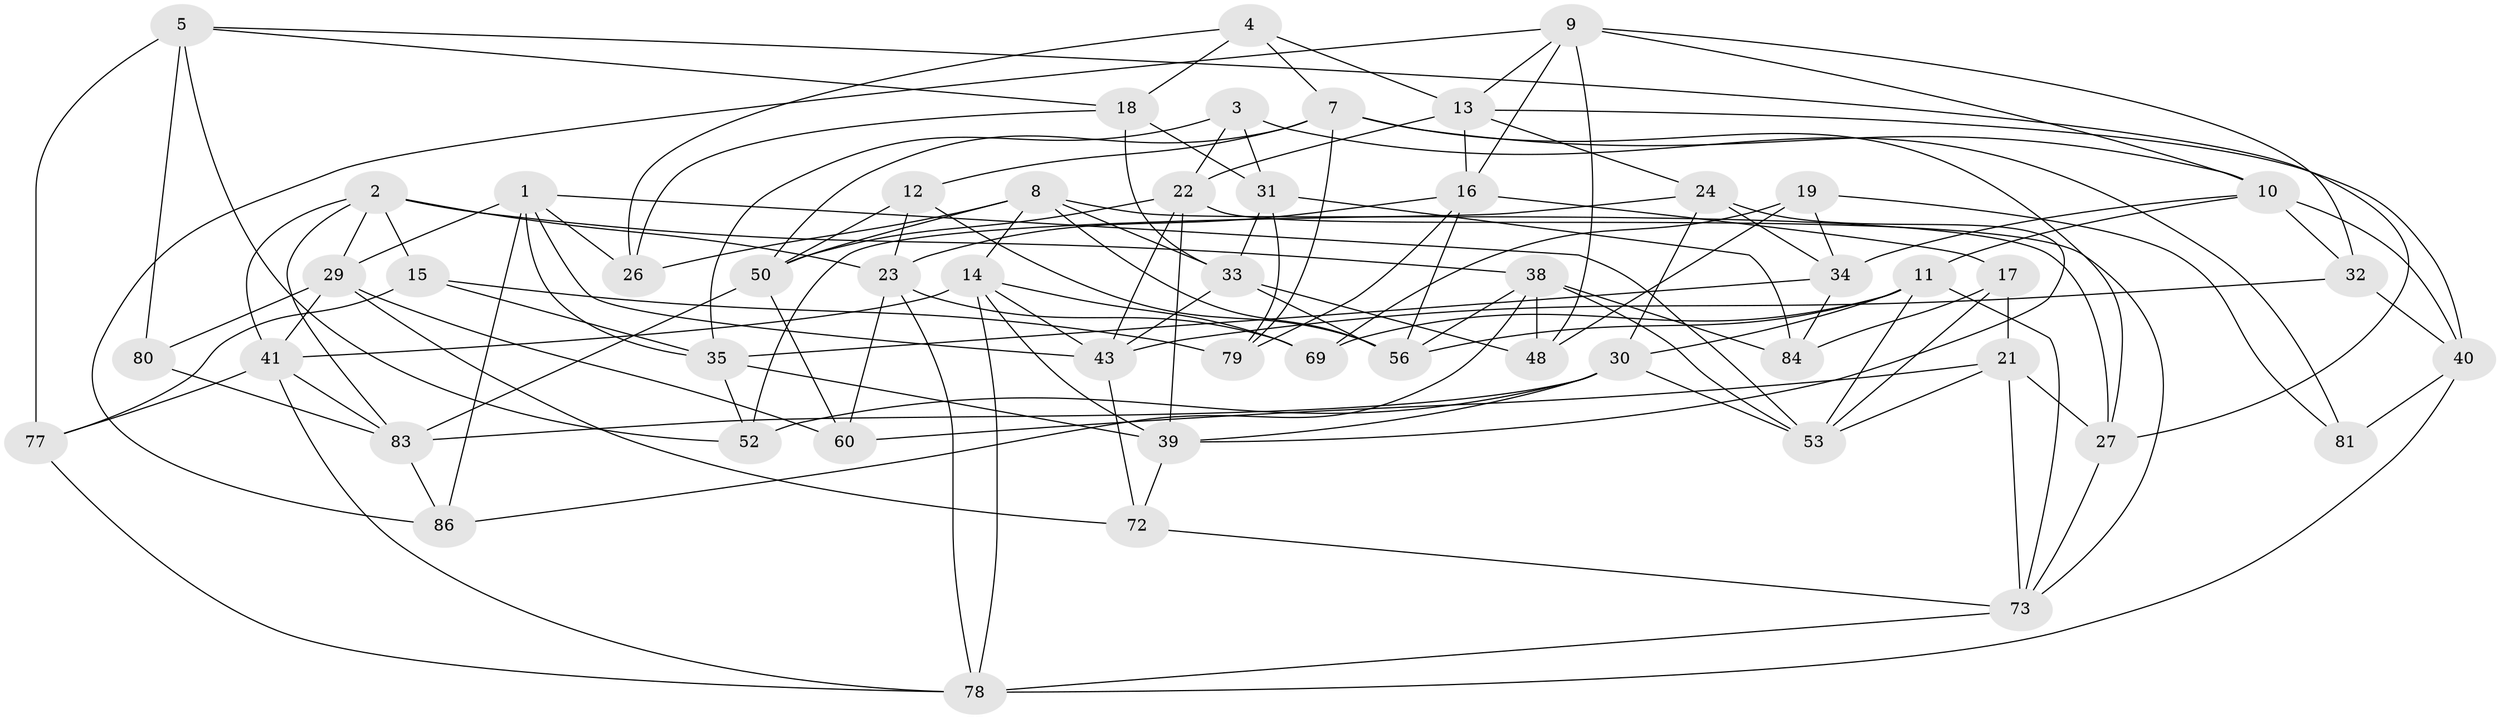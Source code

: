 // original degree distribution, {4: 1.0}
// Generated by graph-tools (version 1.1) at 2025/42/03/06/25 10:42:22]
// undirected, 53 vertices, 135 edges
graph export_dot {
graph [start="1"]
  node [color=gray90,style=filled];
  1 [super="+6"];
  2 [super="+25"];
  3;
  4;
  5 [super="+47"];
  7 [super="+57"];
  8 [super="+70"];
  9 [super="+28"];
  10 [super="+65"];
  11 [super="+36"];
  12;
  13 [super="+62"];
  14 [super="+54"];
  15;
  16 [super="+68"];
  17;
  18 [super="+20"];
  19;
  21 [super="+42"];
  22 [super="+37"];
  23 [super="+49"];
  24 [super="+45"];
  26;
  27 [super="+55"];
  29 [super="+51"];
  30 [super="+59"];
  31 [super="+61"];
  32;
  33 [super="+76"];
  34 [super="+44"];
  35 [super="+82"];
  38 [super="+46"];
  39 [super="+71"];
  40 [super="+58"];
  41 [super="+66"];
  43 [super="+74"];
  48;
  50 [super="+64"];
  52;
  53 [super="+63"];
  56 [super="+67"];
  60;
  69;
  72;
  73 [super="+75"];
  77;
  78 [super="+85"];
  79;
  80;
  81;
  83 [super="+87"];
  84;
  86;
  1 -- 86;
  1 -- 43;
  1 -- 26;
  1 -- 35;
  1 -- 53;
  1 -- 29;
  2 -- 23;
  2 -- 15;
  2 -- 29;
  2 -- 83;
  2 -- 38;
  2 -- 41;
  3 -- 31;
  3 -- 81;
  3 -- 35;
  3 -- 22;
  4 -- 26;
  4 -- 13;
  4 -- 7;
  4 -- 18;
  5 -- 80 [weight=2];
  5 -- 52;
  5 -- 27;
  5 -- 77;
  5 -- 18;
  7 -- 50;
  7 -- 12;
  7 -- 79;
  7 -- 27;
  7 -- 10;
  8 -- 14;
  8 -- 50;
  8 -- 56;
  8 -- 26;
  8 -- 27;
  8 -- 33;
  9 -- 86;
  9 -- 10;
  9 -- 16;
  9 -- 32;
  9 -- 48;
  9 -- 13;
  10 -- 32;
  10 -- 40;
  10 -- 34;
  10 -- 11;
  11 -- 69;
  11 -- 56;
  11 -- 73;
  11 -- 53;
  11 -- 30;
  12 -- 23;
  12 -- 56;
  12 -- 50;
  13 -- 16;
  13 -- 40;
  13 -- 24;
  13 -- 22;
  14 -- 43;
  14 -- 39;
  14 -- 41;
  14 -- 69;
  14 -- 78;
  15 -- 79;
  15 -- 77;
  15 -- 35;
  16 -- 56;
  16 -- 23;
  16 -- 17;
  16 -- 79;
  17 -- 84;
  17 -- 21;
  17 -- 53;
  18 -- 31 [weight=2];
  18 -- 26;
  18 -- 33;
  19 -- 48;
  19 -- 69;
  19 -- 81;
  19 -- 34;
  21 -- 73;
  21 -- 27 [weight=2];
  21 -- 60;
  21 -- 53;
  22 -- 50;
  22 -- 43;
  22 -- 73;
  22 -- 39;
  23 -- 78;
  23 -- 60;
  23 -- 69;
  24 -- 52;
  24 -- 34 [weight=2];
  24 -- 39;
  24 -- 30;
  27 -- 73;
  29 -- 60;
  29 -- 72;
  29 -- 41;
  29 -- 80;
  30 -- 52;
  30 -- 53;
  30 -- 39;
  30 -- 83;
  31 -- 79;
  31 -- 84;
  31 -- 33;
  32 -- 40;
  32 -- 43;
  33 -- 56;
  33 -- 43;
  33 -- 48;
  34 -- 84;
  34 -- 35;
  35 -- 52;
  35 -- 39;
  38 -- 86;
  38 -- 56;
  38 -- 48;
  38 -- 84;
  38 -- 53;
  39 -- 72;
  40 -- 81 [weight=2];
  40 -- 78;
  41 -- 78;
  41 -- 83;
  41 -- 77;
  43 -- 72;
  50 -- 83;
  50 -- 60;
  72 -- 73;
  73 -- 78;
  77 -- 78;
  80 -- 83;
  83 -- 86;
}
